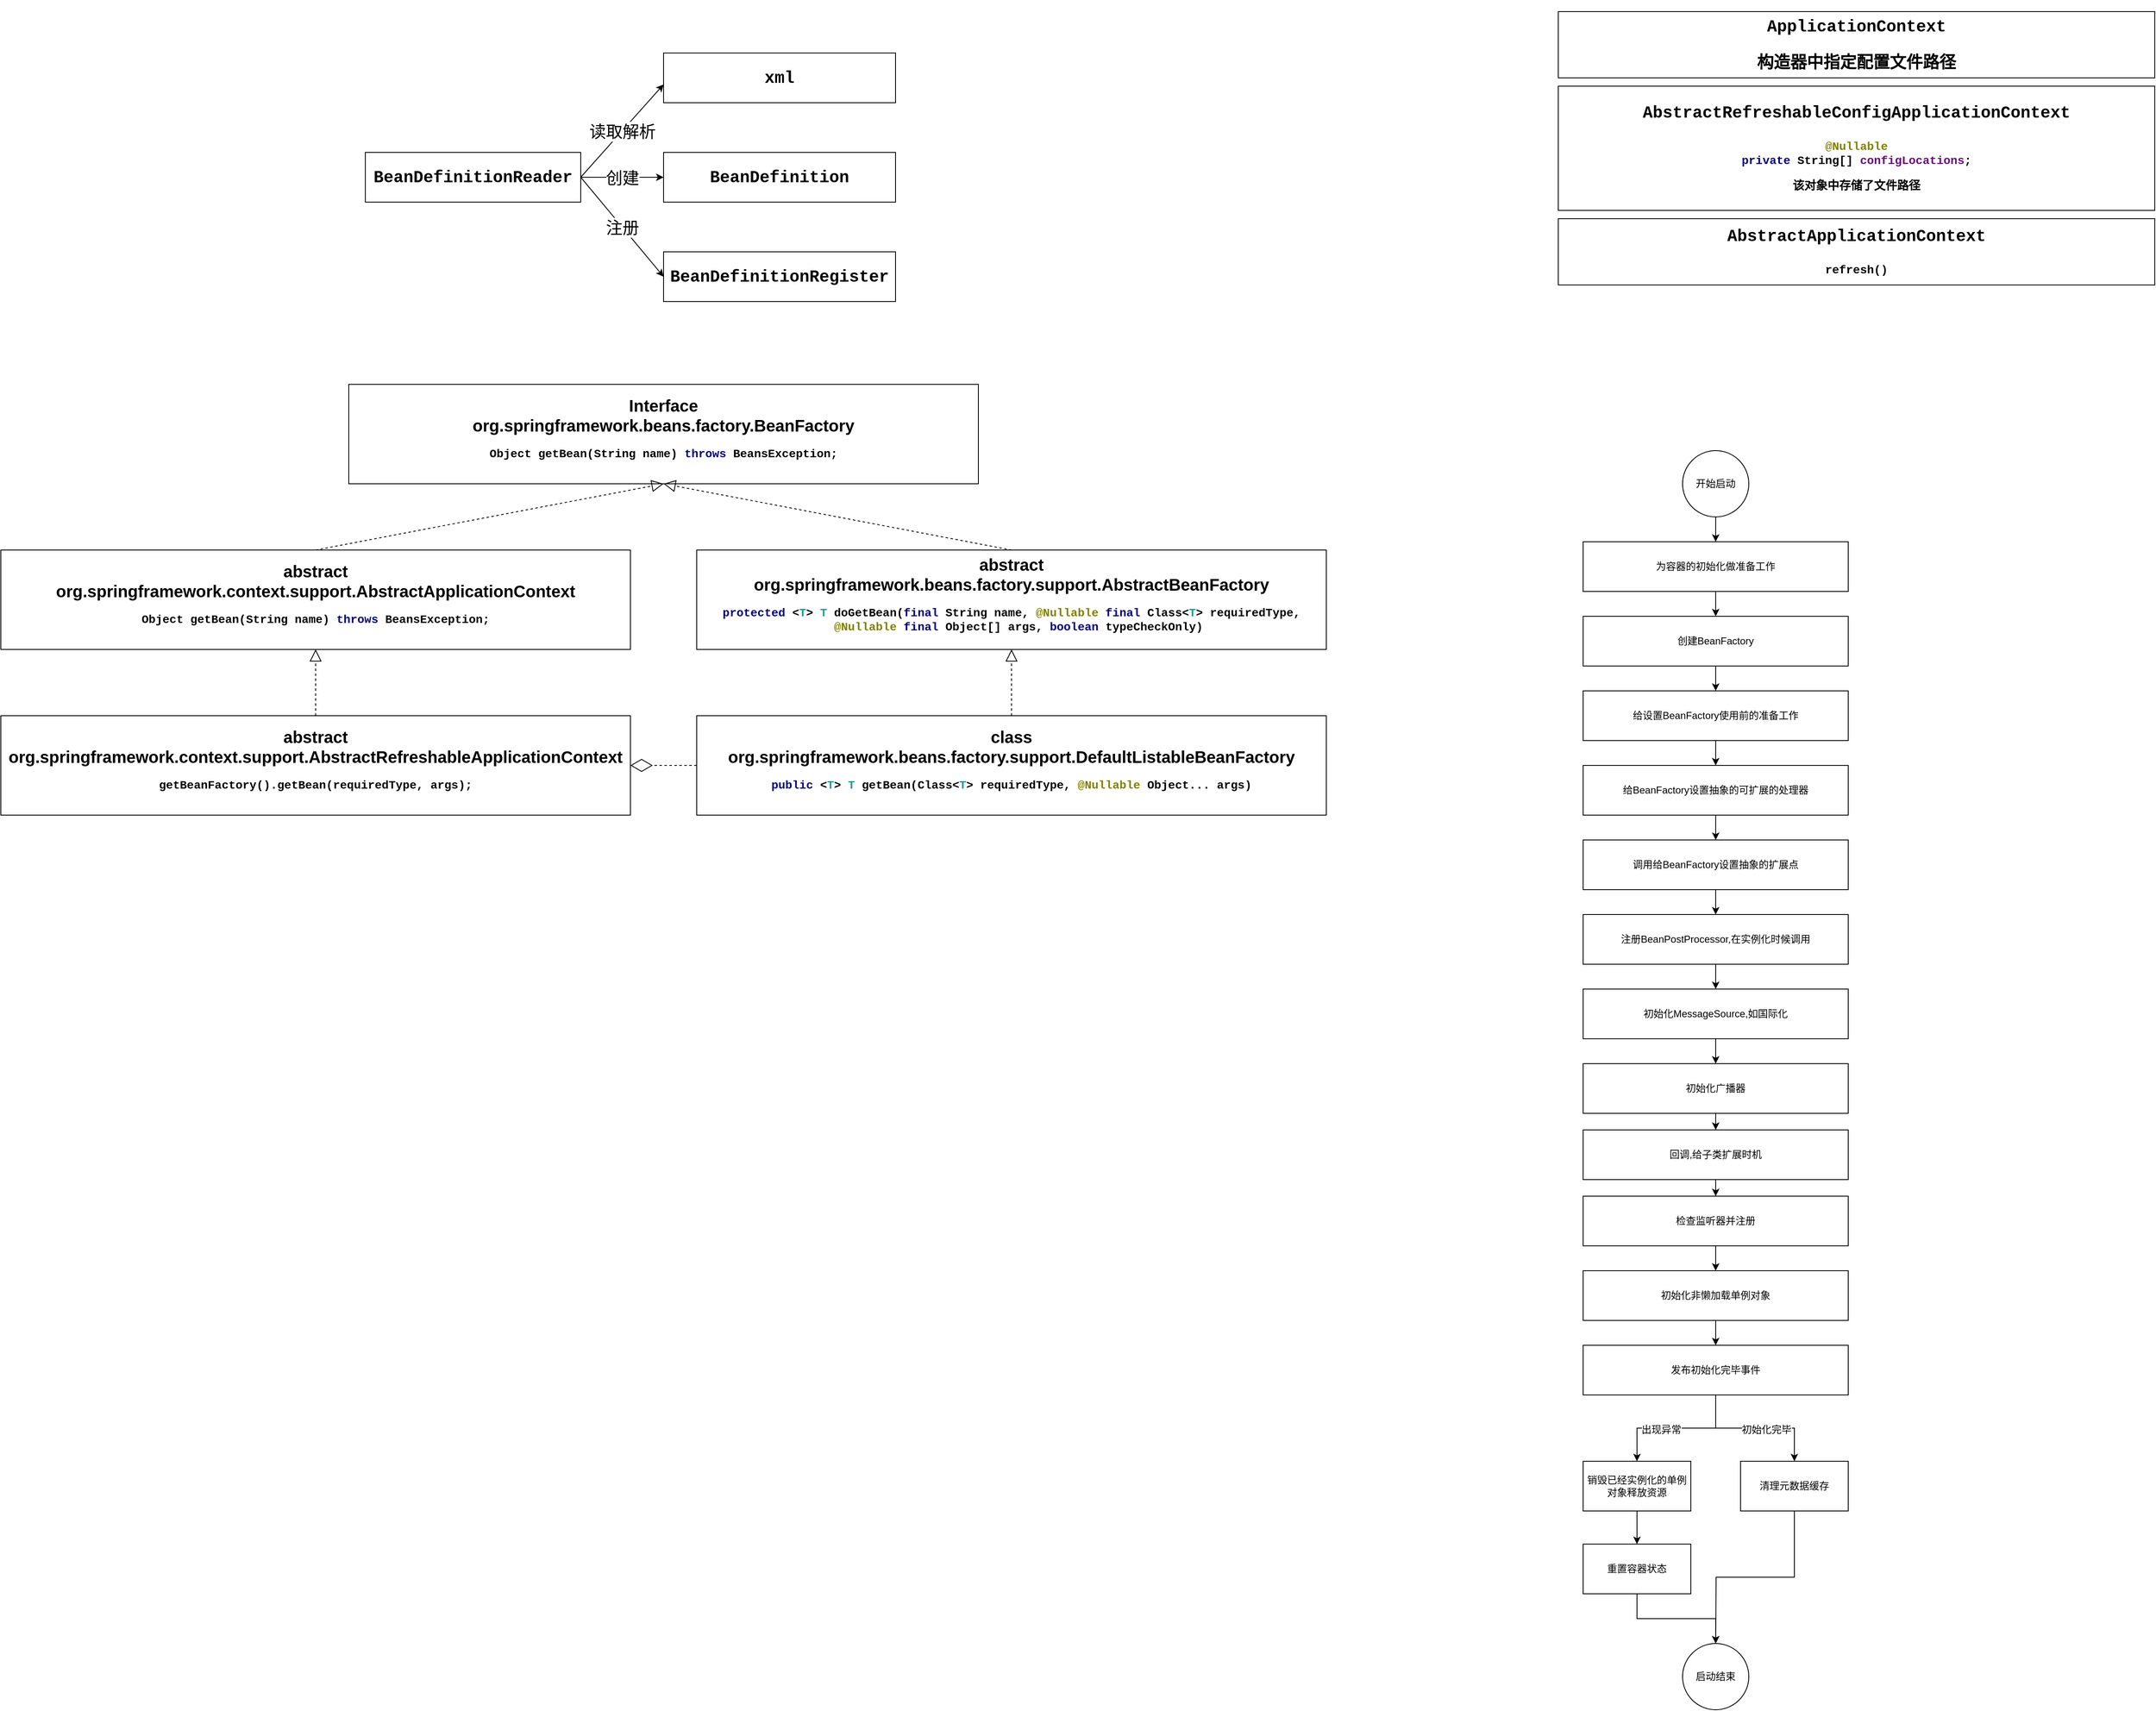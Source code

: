 <mxfile version="11.1.4" type="device"><diagram id="8HdPPavlg0hs8LvCiRic" name="Page-1"><mxGraphModel dx="3076" dy="824" grid="1" gridSize="10" guides="1" tooltips="1" connect="1" arrows="1" fold="1" page="1" pageScale="1" pageWidth="827" pageHeight="1169" background="#ffffff" math="0" shadow="0"><root><mxCell id="0"/><mxCell id="1" parent="0"/><mxCell id="2" value="开始启动" style="ellipse;whiteSpace=wrap;html=1;aspect=fixed;fontSize=12;" parent="1" vertex="1"><mxGeometry x="870" y="560" width="80" height="80" as="geometry"/></mxCell><mxCell id="10" value="启动结束" style="ellipse;whiteSpace=wrap;html=1;aspect=fixed;fontSize=12;" parent="1" vertex="1"><mxGeometry x="870" y="2000" width="80" height="80" as="geometry"/></mxCell><mxCell id="14" value="" style="edgeStyle=orthogonalEdgeStyle;rounded=0;html=1;jettySize=auto;orthogonalLoop=1;fontSize=12;" parent="1" source="5" target="13" edge="1"><mxGeometry relative="1" as="geometry"/></mxCell><mxCell id="5" value="为容器的初始化做准备工作" style="rounded=0;whiteSpace=wrap;html=1;fontSize=12;" parent="1" vertex="1"><mxGeometry x="750" y="670" width="320" height="60" as="geometry"/></mxCell><mxCell id="16" value="" style="edgeStyle=orthogonalEdgeStyle;rounded=0;html=1;jettySize=auto;orthogonalLoop=1;fontSize=12;" parent="1" source="13" target="15" edge="1"><mxGeometry relative="1" as="geometry"/></mxCell><mxCell id="13" value="创建BeanFactory" style="rounded=0;whiteSpace=wrap;html=1;fontSize=12;" parent="1" vertex="1"><mxGeometry x="750" y="760" width="320" height="60" as="geometry"/></mxCell><mxCell id="18" value="" style="edgeStyle=orthogonalEdgeStyle;rounded=0;html=1;jettySize=auto;orthogonalLoop=1;fontSize=12;" parent="1" source="15" target="17" edge="1"><mxGeometry relative="1" as="geometry"/></mxCell><mxCell id="15" value="&lt;span&gt;给设置BeanFactory使用前的准备工作&lt;/span&gt;" style="rounded=0;whiteSpace=wrap;html=1;fontSize=12;" parent="1" vertex="1"><mxGeometry x="750" y="850" width="320" height="60" as="geometry"/></mxCell><mxCell id="20" value="" style="edgeStyle=orthogonalEdgeStyle;rounded=0;html=1;jettySize=auto;orthogonalLoop=1;fontSize=12;" parent="1" source="17" target="19" edge="1"><mxGeometry relative="1" as="geometry"/></mxCell><mxCell id="17" value="&lt;div&gt;&lt;/div&gt;给BeanFactory设置抽象的可扩展的处理器&lt;br&gt;" style="rounded=0;whiteSpace=wrap;html=1;fontSize=12;" parent="1" vertex="1"><mxGeometry x="750" y="940" width="320" height="60" as="geometry"/></mxCell><mxCell id="22" value="" style="edgeStyle=orthogonalEdgeStyle;rounded=0;html=1;jettySize=auto;orthogonalLoop=1;fontSize=12;" parent="1" source="19" target="21" edge="1"><mxGeometry relative="1" as="geometry"/></mxCell><mxCell id="19" value="&lt;div&gt;&lt;/div&gt;&lt;div&gt;&lt;/div&gt;调用给BeanFactory设置抽象的扩展点&lt;br&gt;" style="rounded=0;whiteSpace=wrap;html=1;fontSize=12;" parent="1" vertex="1"><mxGeometry x="750" y="1030" width="320" height="60" as="geometry"/></mxCell><mxCell id="24" value="" style="edgeStyle=orthogonalEdgeStyle;rounded=0;html=1;jettySize=auto;orthogonalLoop=1;fontSize=12;" parent="1" source="21" target="23" edge="1"><mxGeometry relative="1" as="geometry"/></mxCell><mxCell id="21" value="&lt;div&gt;&lt;/div&gt;&lt;div&gt;&lt;/div&gt;&lt;span&gt;注册BeanPostProcessor,在实例化时候调用&lt;/span&gt;&lt;br&gt;" style="rounded=0;whiteSpace=wrap;html=1;fontSize=12;" parent="1" vertex="1"><mxGeometry x="750" y="1120" width="320" height="60" as="geometry"/></mxCell><mxCell id="26" value="" style="edgeStyle=orthogonalEdgeStyle;rounded=0;html=1;jettySize=auto;orthogonalLoop=1;fontSize=12;" parent="1" source="23" target="25" edge="1"><mxGeometry relative="1" as="geometry"/></mxCell><mxCell id="23" value="&lt;div&gt;&lt;/div&gt;&lt;div&gt;&lt;/div&gt;&lt;span&gt;初始化MessageSource,如国际化&lt;/span&gt;&lt;br&gt;" style="rounded=0;whiteSpace=wrap;html=1;fontSize=12;" parent="1" vertex="1"><mxGeometry x="750" y="1210" width="320" height="60" as="geometry"/></mxCell><mxCell id="28" value="" style="edgeStyle=orthogonalEdgeStyle;rounded=0;html=1;jettySize=auto;orthogonalLoop=1;fontSize=12;" parent="1" source="25" target="27" edge="1"><mxGeometry relative="1" as="geometry"/></mxCell><mxCell id="25" value="&lt;div&gt;&lt;/div&gt;&lt;div&gt;&lt;/div&gt;&lt;span&gt;初始化广播器&lt;/span&gt;&lt;br&gt;" style="rounded=0;whiteSpace=wrap;html=1;fontSize=12;" parent="1" vertex="1"><mxGeometry x="750" y="1300" width="320" height="60" as="geometry"/></mxCell><mxCell id="30" value="" style="edgeStyle=orthogonalEdgeStyle;rounded=0;html=1;jettySize=auto;orthogonalLoop=1;fontSize=12;" parent="1" source="27" target="29" edge="1"><mxGeometry relative="1" as="geometry"/></mxCell><mxCell id="27" value="&lt;div&gt;&lt;/div&gt;&lt;div&gt;&lt;/div&gt;&lt;span&gt;回调,给子类扩展时机&lt;/span&gt;&lt;br&gt;" style="rounded=0;whiteSpace=wrap;html=1;fontSize=12;" parent="1" vertex="1"><mxGeometry x="750" y="1380" width="320" height="60" as="geometry"/></mxCell><mxCell id="33" value="" style="edgeStyle=orthogonalEdgeStyle;rounded=0;html=1;jettySize=auto;orthogonalLoop=1;fontSize=12;" parent="1" source="29" target="32" edge="1"><mxGeometry relative="1" as="geometry"/></mxCell><mxCell id="29" value="&lt;div&gt;&lt;/div&gt;&lt;div&gt;&lt;/div&gt;&lt;span&gt;检查监听器并注册&lt;/span&gt;&lt;br&gt;" style="rounded=0;whiteSpace=wrap;html=1;fontSize=12;" parent="1" vertex="1"><mxGeometry x="750" y="1460" width="320" height="60" as="geometry"/></mxCell><mxCell id="35" value="" style="edgeStyle=orthogonalEdgeStyle;rounded=0;html=1;jettySize=auto;orthogonalLoop=1;fontSize=12;" parent="1" source="32" target="34" edge="1"><mxGeometry relative="1" as="geometry"/></mxCell><mxCell id="32" value="&lt;div&gt;&lt;/div&gt;&lt;div&gt;&lt;/div&gt;&lt;span&gt;初始化非懒加载单例对象&lt;/span&gt;&lt;br&gt;" style="rounded=0;whiteSpace=wrap;html=1;fontSize=12;" parent="1" vertex="1"><mxGeometry x="750" y="1550" width="320" height="60" as="geometry"/></mxCell><mxCell id="37" value="" style="edgeStyle=orthogonalEdgeStyle;rounded=0;html=1;jettySize=auto;orthogonalLoop=1;fontSize=12;" parent="1" source="34" target="36" edge="1"><mxGeometry relative="1" as="geometry"/></mxCell><mxCell id="41" value="出现异常" style="text;html=1;resizable=0;points=[];align=center;verticalAlign=middle;labelBackgroundColor=#ffffff;fontSize=12;" parent="37" vertex="1" connectable="0"><mxGeometry x="0.211" y="2" relative="1" as="geometry"><mxPoint as="offset"/></mxGeometry></mxCell><mxCell id="39" style="edgeStyle=orthogonalEdgeStyle;rounded=0;html=1;exitX=0.5;exitY=1;entryX=0.5;entryY=0;jettySize=auto;orthogonalLoop=1;fontSize=12;" parent="1" source="34" target="38" edge="1"><mxGeometry relative="1" as="geometry"/></mxCell><mxCell id="40" value="初始化完毕" style="text;html=1;resizable=0;points=[];align=center;verticalAlign=middle;labelBackgroundColor=#ffffff;fontSize=12;" parent="39" vertex="1" connectable="0"><mxGeometry x="0.154" y="-2" relative="1" as="geometry"><mxPoint as="offset"/></mxGeometry></mxCell><mxCell id="34" value="&lt;div&gt;&lt;/div&gt;&lt;div&gt;&lt;/div&gt;&lt;span&gt;发布初始化完毕事件&lt;/span&gt;&lt;br&gt;" style="rounded=0;whiteSpace=wrap;html=1;fontSize=12;" parent="1" vertex="1"><mxGeometry x="750" y="1640" width="320" height="60" as="geometry"/></mxCell><mxCell id="43" value="" style="edgeStyle=orthogonalEdgeStyle;rounded=0;html=1;jettySize=auto;orthogonalLoop=1;fontSize=12;" parent="1" source="36" target="42" edge="1"><mxGeometry relative="1" as="geometry"/></mxCell><mxCell id="36" value="&lt;div&gt;&lt;/div&gt;&lt;div&gt;&lt;/div&gt;&lt;span&gt;销毁已经实例化的单例对象释放资源&lt;/span&gt;&lt;br&gt;" style="rounded=0;whiteSpace=wrap;html=1;fontSize=12;" parent="1" vertex="1"><mxGeometry x="750" y="1780" width="130" height="60" as="geometry"/></mxCell><mxCell id="44" style="edgeStyle=orthogonalEdgeStyle;rounded=0;html=1;exitX=0.5;exitY=1;entryX=0.5;entryY=0;jettySize=auto;orthogonalLoop=1;fontSize=12;" parent="1" source="42" target="10" edge="1"><mxGeometry relative="1" as="geometry"/></mxCell><mxCell id="42" value="&lt;div&gt;&lt;/div&gt;&lt;div&gt;&lt;/div&gt;&lt;span&gt;重置容器状态&lt;/span&gt;&lt;br&gt;" style="rounded=0;whiteSpace=wrap;html=1;fontSize=12;" parent="1" vertex="1"><mxGeometry x="750" y="1880" width="130" height="60" as="geometry"/></mxCell><mxCell id="12" value="" style="edgeStyle=orthogonalEdgeStyle;rounded=0;html=1;jettySize=auto;orthogonalLoop=1;fontSize=12;" parent="1" source="2" target="5" edge="1"><mxGeometry relative="1" as="geometry"><mxPoint x="910" y="640" as="sourcePoint"/><mxPoint x="910" y="720" as="targetPoint"/></mxGeometry></mxCell><mxCell id="45" style="edgeStyle=orthogonalEdgeStyle;rounded=0;html=1;exitX=0.5;exitY=1;jettySize=auto;orthogonalLoop=1;fontSize=12;" parent="1" source="38" edge="1"><mxGeometry relative="1" as="geometry"><mxPoint x="910" y="2000" as="targetPoint"/></mxGeometry></mxCell><mxCell id="38" value="&lt;div&gt;&lt;/div&gt;&lt;div&gt;&lt;/div&gt;&lt;span&gt;清理元数据缓存&lt;/span&gt;&lt;br&gt;" style="rounded=0;whiteSpace=wrap;html=1;fontSize=12;" parent="1" vertex="1"><mxGeometry x="940" y="1780" width="130" height="60" as="geometry"/></mxCell><mxCell id="9Fm4aBFN2gZGuWMp6Fjw-45" value="&lt;pre style=&quot;background-color: rgb(255 , 255 , 255) ; font-family: &amp;#34;courier new&amp;#34; ; font-size: 20px&quot;&gt;AbstractRefreshableConfigApplicationContext&lt;/pre&gt;&lt;pre style=&quot;background-color: rgb(255 , 255 , 255) ; font-family: &amp;#34;courier new&amp;#34; ; font-size: 20px&quot;&gt;&lt;pre style=&quot;font-family: &amp;#34;courier new&amp;#34; ; font-size: 10.5pt&quot;&gt;&lt;span style=&quot;color: #808000&quot;&gt;@Nullable&lt;br&gt;&lt;/span&gt;&lt;span style=&quot;color: rgb(0 , 0 , 128)&quot;&gt;private &lt;/span&gt;String[] &lt;span style=&quot;color: rgb(102 , 14 , 122)&quot;&gt;configLocations&lt;/span&gt;;&lt;/pre&gt;&lt;pre style=&quot;font-family: &amp;#34;courier new&amp;#34; ; font-size: 10.5pt&quot;&gt;该对象中存储了文件路径&lt;/pre&gt;&lt;/pre&gt;" style="rounded=0;whiteSpace=wrap;html=1;fontSize=20;fontStyle=1" parent="1" vertex="1"><mxGeometry x="720" y="120" width="720" height="150" as="geometry"/></mxCell><mxCell id="9Fm4aBFN2gZGuWMp6Fjw-46" value="&lt;pre style=&quot;background-color: rgb(255 , 255 , 255) ; font-family: &amp;#34;courier new&amp;#34; ; font-size: 20px&quot;&gt;ApplicationContext&lt;/pre&gt;&lt;pre style=&quot;background-color: rgb(255 , 255 , 255) ; font-family: &amp;#34;courier new&amp;#34; ; font-size: 20px&quot;&gt;构造器中指定配置文件路径&lt;/pre&gt;" style="rounded=0;whiteSpace=wrap;html=1;fontSize=20;fontStyle=1" parent="1" vertex="1"><mxGeometry x="720" y="30" width="720" height="80" as="geometry"/></mxCell><mxCell id="9Fm4aBFN2gZGuWMp6Fjw-47" value="&lt;pre style=&quot;background-color: rgb(255 , 255 , 255) ; font-family: &amp;#34;courier new&amp;#34; ; font-size: 20px&quot;&gt;AbstractApplicationContext&lt;/pre&gt;&lt;pre style=&quot;background-color: rgb(255 , 255 , 255) ; font-family: &amp;#34;courier new&amp;#34; ; font-size: 20px&quot;&gt;&lt;pre style=&quot;font-family: &amp;#34;courier new&amp;#34; ; font-size: 10.5pt&quot;&gt;refresh()&lt;/pre&gt;&lt;/pre&gt;" style="rounded=0;whiteSpace=wrap;html=1;fontSize=20;fontStyle=1" parent="1" vertex="1"><mxGeometry x="720" y="280" width="720" height="80" as="geometry"/></mxCell><mxCell id="9Fm4aBFN2gZGuWMp6Fjw-48" value="&lt;pre style=&quot;background-color: rgb(255, 255, 255); font-family: &amp;quot;courier new&amp;quot;; font-size: 20px;&quot;&gt;BeanDefinitionReader&lt;/pre&gt;" style="rounded=0;whiteSpace=wrap;html=1;fontSize=20;fontStyle=1" parent="1" vertex="1"><mxGeometry x="-720" y="200" width="260" height="60" as="geometry"/></mxCell><mxCell id="9Fm4aBFN2gZGuWMp6Fjw-49" value="&lt;pre style=&quot;background-color: rgb(255 , 255 , 255) ; font-family: &amp;#34;courier new&amp;#34; ; font-size: 20px&quot;&gt;xml&lt;/pre&gt;" style="rounded=0;whiteSpace=wrap;html=1;fontSize=20;fontStyle=1" parent="1" vertex="1"><mxGeometry x="-360" y="80" width="280" height="60" as="geometry"/></mxCell><mxCell id="9Fm4aBFN2gZGuWMp6Fjw-50" value="&lt;pre style=&quot;background-color: rgb(255 , 255 , 255) ; font-family: &amp;#34;courier new&amp;#34; ; font-size: 20px&quot;&gt;BeanDefinition&lt;/pre&gt;" style="rounded=0;whiteSpace=wrap;html=1;fontSize=20;fontStyle=1" parent="1" vertex="1"><mxGeometry x="-360" y="200" width="280" height="60" as="geometry"/></mxCell><mxCell id="9Fm4aBFN2gZGuWMp6Fjw-51" value="&lt;pre style=&quot;background-color: rgb(255 , 255 , 255) ; font-family: &amp;#34;courier new&amp;#34; ; font-size: 20px&quot;&gt;BeanDefinitionRegister&lt;/pre&gt;" style="rounded=0;whiteSpace=wrap;html=1;fontSize=20;fontStyle=1" parent="1" vertex="1"><mxGeometry x="-360" y="320" width="280" height="60" as="geometry"/></mxCell><mxCell id="9Fm4aBFN2gZGuWMp6Fjw-52" value="读取解析" style="endArrow=classic;html=1;fontSize=20;entryX=0;entryY=0.633;entryDx=0;entryDy=0;entryPerimeter=0;exitX=1;exitY=0.5;exitDx=0;exitDy=0;" parent="1" source="9Fm4aBFN2gZGuWMp6Fjw-48" target="9Fm4aBFN2gZGuWMp6Fjw-49" edge="1"><mxGeometry width="50" height="50" relative="1" as="geometry"><mxPoint x="-430" y="210" as="sourcePoint"/><mxPoint x="-380" y="160" as="targetPoint"/></mxGeometry></mxCell><mxCell id="9Fm4aBFN2gZGuWMp6Fjw-53" value="创建" style="endArrow=classic;html=1;fontSize=20;entryX=0;entryY=0.5;entryDx=0;entryDy=0;exitX=1;exitY=0.5;exitDx=0;exitDy=0;" parent="1" source="9Fm4aBFN2gZGuWMp6Fjw-48" target="9Fm4aBFN2gZGuWMp6Fjw-50" edge="1"><mxGeometry width="50" height="50" relative="1" as="geometry"><mxPoint x="-450" y="240" as="sourcePoint"/><mxPoint x="-350" y="127.98" as="targetPoint"/></mxGeometry></mxCell><mxCell id="9Fm4aBFN2gZGuWMp6Fjw-54" value="注册" style="endArrow=classic;html=1;fontSize=20;entryX=0;entryY=0.5;entryDx=0;entryDy=0;exitX=1;exitY=0.5;exitDx=0;exitDy=0;" parent="1" source="9Fm4aBFN2gZGuWMp6Fjw-48" target="9Fm4aBFN2gZGuWMp6Fjw-51" edge="1"><mxGeometry width="50" height="50" relative="1" as="geometry"><mxPoint x="-450" y="240" as="sourcePoint"/><mxPoint x="-350" y="240" as="targetPoint"/></mxGeometry></mxCell><mxCell id="7Ug3NnTYqovanPLda93n-46" value="&lt;span style=&quot;white-space: normal&quot;&gt;Interface&lt;/span&gt;&lt;br style=&quot;white-space: normal&quot;&gt;&lt;span style=&quot;white-space: normal&quot;&gt;org.springframework.&lt;/span&gt;&lt;span style=&quot;white-space: normal&quot;&gt;beans.factory.&lt;/span&gt;&lt;span style=&quot;white-space: normal&quot;&gt;BeanFactory&lt;br&gt;&lt;/span&gt;&lt;pre style=&quot;background-color: rgb(255 , 255 , 255) ; font-family: &amp;#34;courier new&amp;#34; ; font-size: 10.5pt&quot;&gt;Object getBean(String name) &lt;span style=&quot;color: rgb(0 , 0 , 128)&quot;&gt;throws &lt;/span&gt;BeansException;&lt;/pre&gt;" style="rounded=0;whiteSpace=wrap;html=1;fontSize=20;fontStyle=1" vertex="1" parent="1"><mxGeometry x="-740" y="480" width="760" height="120" as="geometry"/></mxCell><mxCell id="7Ug3NnTYqovanPLda93n-47" value="abstract&lt;br style=&quot;white-space: normal&quot;&gt;org.springframework.context.support.AbstractApplicationContext&lt;br&gt;&lt;pre style=&quot;background-color: rgb(255 , 255 , 255) ; font-family: &amp;#34;courier new&amp;#34; ; font-size: 10.5pt&quot;&gt;Object getBean(String name) &lt;span style=&quot;color: rgb(0 , 0 , 128)&quot;&gt;throws &lt;/span&gt;BeansException;&lt;/pre&gt;" style="rounded=0;whiteSpace=wrap;html=1;fontSize=20;fontStyle=1" vertex="1" parent="1"><mxGeometry x="-1160" y="680" width="760" height="120" as="geometry"/></mxCell><mxCell id="7Ug3NnTYqovanPLda93n-48" value="&lt;span style=&quot;white-space: normal&quot;&gt;class&lt;/span&gt;&lt;br style=&quot;white-space: normal&quot;&gt;org.springframework.beans.factory.support.DefaultListableBeanFactory&lt;br&gt;&lt;pre style=&quot;background-color: rgb(255 , 255 , 255) ; font-family: &amp;#34;courier new&amp;#34; ; font-size: 10.5pt&quot;&gt;&lt;pre style=&quot;font-family: &amp;#34;courier new&amp;#34; ; font-size: 10.5pt&quot;&gt;&lt;span style=&quot;color: rgb(0 , 0 , 128)&quot;&gt;public &lt;/span&gt;&amp;lt;&lt;span style=&quot;color: #20999d&quot;&gt;T&lt;/span&gt;&amp;gt; &lt;span style=&quot;color: #20999d&quot;&gt;T &lt;/span&gt;getBean(Class&amp;lt;&lt;span style=&quot;color: #20999d&quot;&gt;T&lt;/span&gt;&amp;gt; requiredType, &lt;span style=&quot;color: #808000&quot;&gt;@Nullable &lt;/span&gt;Object... args)&lt;/pre&gt;&lt;/pre&gt;" style="rounded=0;whiteSpace=wrap;html=1;fontSize=20;fontStyle=1" vertex="1" parent="1"><mxGeometry x="-320" y="880" width="760" height="120" as="geometry"/></mxCell><mxCell id="7Ug3NnTYqovanPLda93n-53" value="abstract&lt;br style=&quot;white-space: normal&quot;&gt;org.springframework.context.support.AbstractRefreshableApplicationContext&lt;br&gt;&lt;pre style=&quot;background-color: rgb(255 , 255 , 255) ; font-family: &amp;#34;courier new&amp;#34; ; font-size: 10.5pt&quot;&gt;&lt;pre style=&quot;font-size: 10.5pt ; font-family: &amp;#34;courier new&amp;#34;&quot;&gt;getBeanFactory().getBean(requiredType, args);&lt;/pre&gt;&lt;/pre&gt;" style="rounded=0;whiteSpace=wrap;html=1;fontSize=20;fontStyle=1" vertex="1" parent="1"><mxGeometry x="-1160" y="880" width="760" height="120" as="geometry"/></mxCell><mxCell id="7Ug3NnTYqovanPLda93n-58" value="" style="endArrow=block;dashed=1;endFill=0;endSize=12;html=1;fontSize=20;entryX=0.5;entryY=1;entryDx=0;entryDy=0;exitX=0.5;exitY=0;exitDx=0;exitDy=0;" edge="1" parent="1" source="7Ug3NnTYqovanPLda93n-47" target="7Ug3NnTYqovanPLda93n-46"><mxGeometry width="160" relative="1" as="geometry"><mxPoint x="-830" y="1050" as="sourcePoint"/><mxPoint x="-670" y="1050" as="targetPoint"/></mxGeometry></mxCell><mxCell id="7Ug3NnTYqovanPLda93n-59" value="" style="endArrow=block;dashed=1;endFill=0;endSize=12;html=1;fontSize=20;entryX=0.5;entryY=1;entryDx=0;entryDy=0;exitX=0.5;exitY=0;exitDx=0;exitDy=0;" edge="1" parent="1" source="7Ug3NnTYqovanPLda93n-62" target="7Ug3NnTYqovanPLda93n-46"><mxGeometry width="160" relative="1" as="geometry"><mxPoint x="-770" y="690" as="sourcePoint"/><mxPoint x="-350" y="590" as="targetPoint"/></mxGeometry></mxCell><mxCell id="7Ug3NnTYqovanPLda93n-60" value="" style="endArrow=block;dashed=1;endFill=0;endSize=12;html=1;fontSize=20;exitX=0.5;exitY=0;exitDx=0;exitDy=0;entryX=0.5;entryY=1;entryDx=0;entryDy=0;" edge="1" parent="1" source="7Ug3NnTYqovanPLda93n-53" target="7Ug3NnTYqovanPLda93n-47"><mxGeometry width="160" relative="1" as="geometry"><mxPoint x="-770" y="830" as="sourcePoint"/><mxPoint x="-610" y="830" as="targetPoint"/></mxGeometry></mxCell><mxCell id="7Ug3NnTYqovanPLda93n-61" value="" style="endArrow=diamondThin;endFill=0;endSize=24;html=1;dashed=1;fontSize=20;exitX=0;exitY=0.5;exitDx=0;exitDy=0;entryX=1;entryY=0.5;entryDx=0;entryDy=0;" edge="1" parent="1" source="7Ug3NnTYqovanPLda93n-48" target="7Ug3NnTYqovanPLda93n-53"><mxGeometry width="160" relative="1" as="geometry"><mxPoint x="-580" y="1130" as="sourcePoint"/><mxPoint x="-290" y="950" as="targetPoint"/></mxGeometry></mxCell><mxCell id="7Ug3NnTYqovanPLda93n-62" value="&lt;span style=&quot;white-space: normal&quot;&gt;abstract&lt;/span&gt;&lt;br style=&quot;white-space: normal&quot;&gt;org.springframework.beans.factory.support.AbstractBeanFactory&lt;br&gt;&lt;pre style=&quot;background-color: rgb(255 , 255 , 255) ; font-family: &amp;#34;courier new&amp;#34; ; font-size: 10.5pt&quot;&gt;&lt;pre style=&quot;font-family: &amp;#34;courier new&amp;#34; ; font-size: 10.5pt&quot;&gt;&lt;pre style=&quot;font-family: &amp;#34;courier new&amp;#34; ; font-size: 10.5pt&quot;&gt;&lt;span style=&quot;color: rgb(0 , 0 , 128)&quot;&gt;protected &lt;/span&gt;&amp;lt;&lt;span style=&quot;color: #20999d&quot;&gt;T&lt;/span&gt;&amp;gt; &lt;span style=&quot;color: #20999d&quot;&gt;T &lt;/span&gt;doGetBean(&lt;span style=&quot;color: rgb(0 , 0 , 128)&quot;&gt;final &lt;/span&gt;String name, &lt;span style=&quot;color: #808000&quot;&gt;@Nullable &lt;/span&gt;&lt;span style=&quot;color: rgb(0 , 0 , 128)&quot;&gt;final &lt;/span&gt;Class&amp;lt;&lt;span style=&quot;color: #20999d&quot;&gt;T&lt;/span&gt;&amp;gt; requiredType,&lt;br&gt;  &lt;span style=&quot;color: #808000&quot;&gt;@Nullable &lt;/span&gt;&lt;span style=&quot;color: rgb(0 , 0 , 128)&quot;&gt;final &lt;/span&gt;Object[] args, &lt;span style=&quot;color: rgb(0 , 0 , 128)&quot;&gt;boolean &lt;/span&gt;typeCheckOnly)&lt;/pre&gt;&lt;/pre&gt;&lt;/pre&gt;" style="rounded=0;whiteSpace=wrap;html=1;fontSize=20;fontStyle=1" vertex="1" parent="1"><mxGeometry x="-320" y="680" width="760" height="120" as="geometry"/></mxCell><mxCell id="7Ug3NnTYqovanPLda93n-63" value="" style="endArrow=block;dashed=1;endFill=0;endSize=12;html=1;fontSize=20;entryX=0.5;entryY=1;entryDx=0;entryDy=0;exitX=0.5;exitY=0;exitDx=0;exitDy=0;" edge="1" parent="1" source="7Ug3NnTYqovanPLda93n-48" target="7Ug3NnTYqovanPLda93n-62"><mxGeometry width="160" relative="1" as="geometry"><mxPoint x="70" y="690" as="sourcePoint"/><mxPoint x="-350" y="590" as="targetPoint"/></mxGeometry></mxCell></root></mxGraphModel></diagram></mxfile>